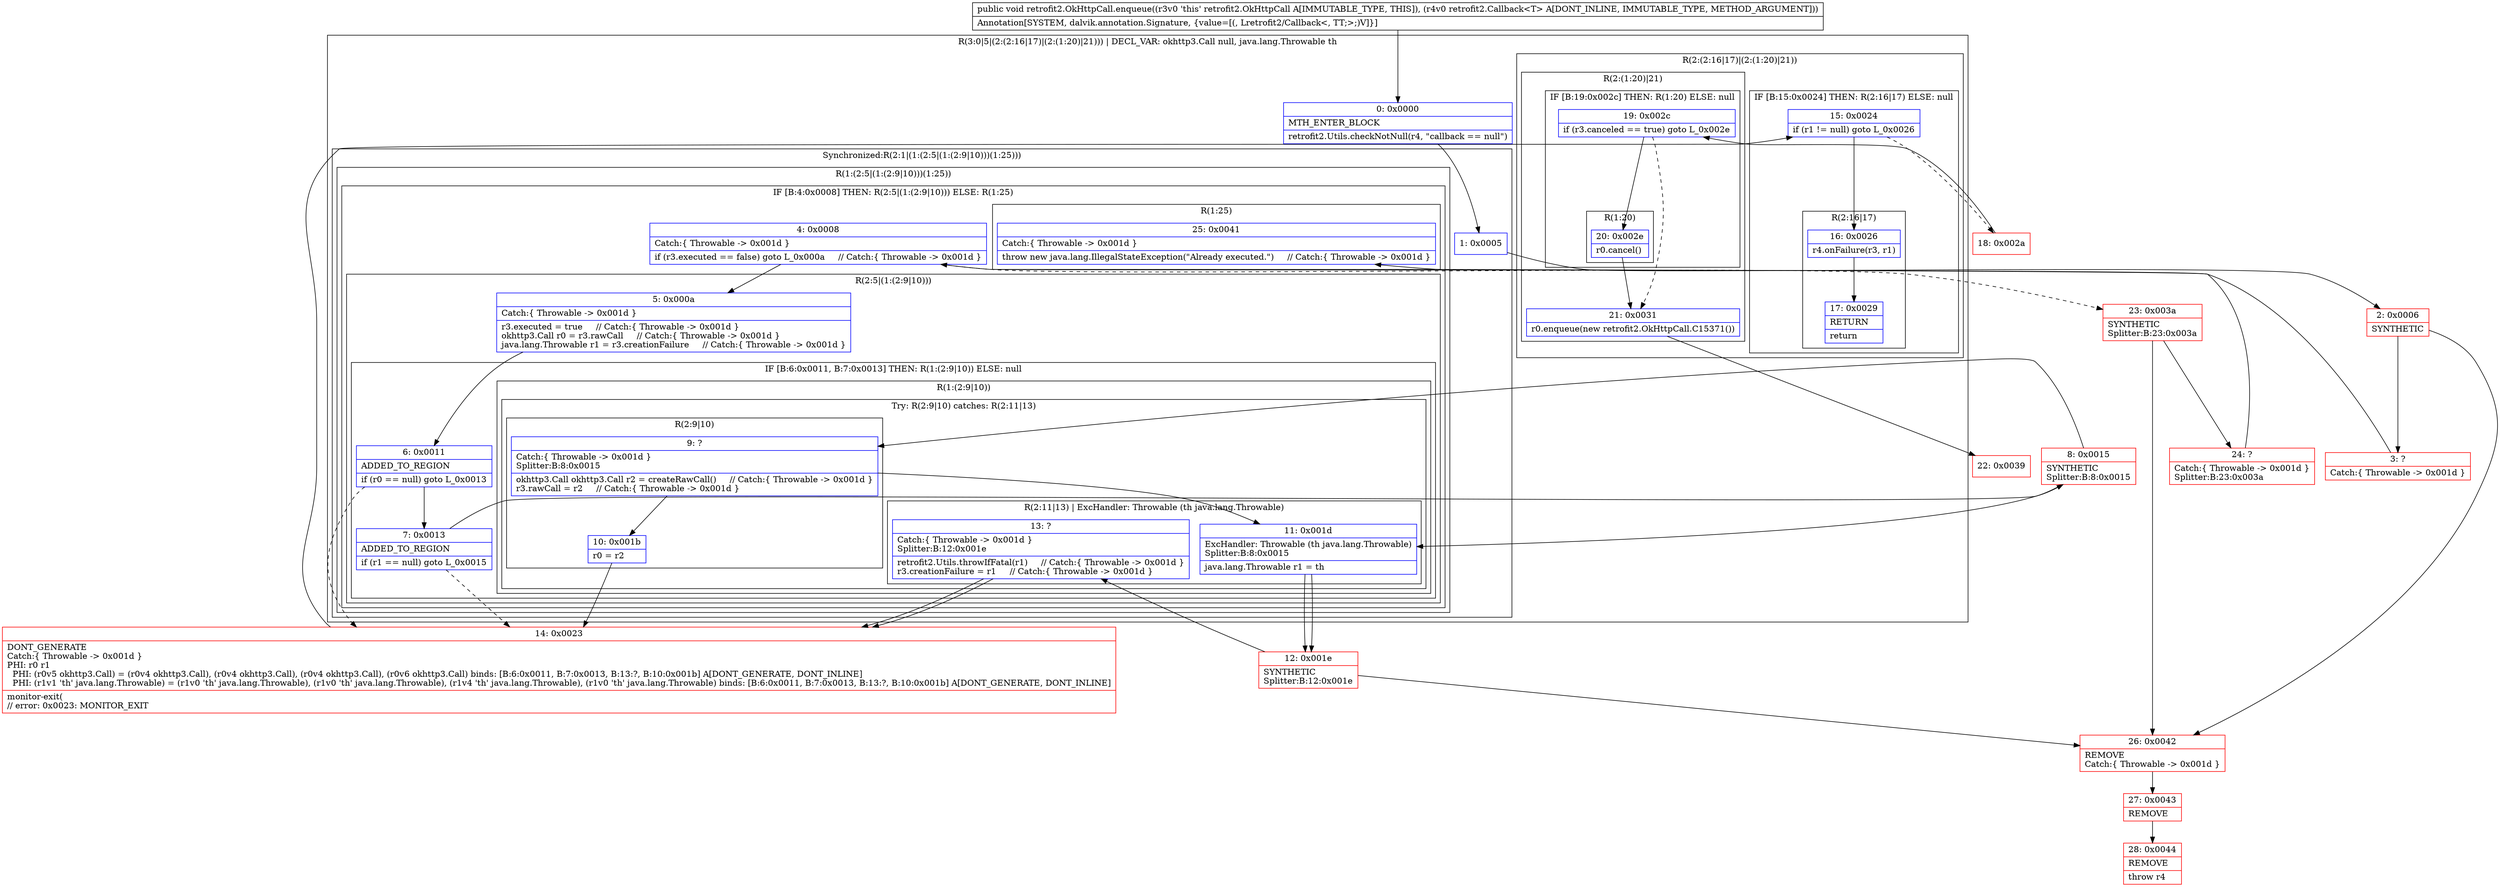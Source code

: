 digraph "CFG forretrofit2.OkHttpCall.enqueue(Lretrofit2\/Callback;)V" {
subgraph cluster_Region_1978049220 {
label = "R(3:0|5|(2:(2:16|17)|(2:(1:20)|21))) | DECL_VAR: okhttp3.Call null, java.lang.Throwable th\l";
node [shape=record,color=blue];
Node_0 [shape=record,label="{0\:\ 0x0000|MTH_ENTER_BLOCK\l|retrofit2.Utils.checkNotNull(r4, \"callback == null\")\l}"];
subgraph cluster_SynchronizedRegion_1548400759 {
label = "Synchronized:R(2:1|(1:(2:5|(1:(2:9|10)))(1:25)))";
node [shape=record,color=blue];
Node_1 [shape=record,label="{1\:\ 0x0005}"];
subgraph cluster_Region_276504559 {
label = "R(1:(2:5|(1:(2:9|10)))(1:25))";
node [shape=record,color=blue];
subgraph cluster_IfRegion_524849416 {
label = "IF [B:4:0x0008] THEN: R(2:5|(1:(2:9|10))) ELSE: R(1:25)";
node [shape=record,color=blue];
Node_4 [shape=record,label="{4\:\ 0x0008|Catch:\{ Throwable \-\> 0x001d \}\l|if (r3.executed == false) goto L_0x000a     \/\/ Catch:\{ Throwable \-\> 0x001d \}\l}"];
subgraph cluster_Region_763914487 {
label = "R(2:5|(1:(2:9|10)))";
node [shape=record,color=blue];
Node_5 [shape=record,label="{5\:\ 0x000a|Catch:\{ Throwable \-\> 0x001d \}\l|r3.executed = true     \/\/ Catch:\{ Throwable \-\> 0x001d \}\lokhttp3.Call r0 = r3.rawCall     \/\/ Catch:\{ Throwable \-\> 0x001d \}\ljava.lang.Throwable r1 = r3.creationFailure     \/\/ Catch:\{ Throwable \-\> 0x001d \}\l}"];
subgraph cluster_IfRegion_1033025072 {
label = "IF [B:6:0x0011, B:7:0x0013] THEN: R(1:(2:9|10)) ELSE: null";
node [shape=record,color=blue];
Node_6 [shape=record,label="{6\:\ 0x0011|ADDED_TO_REGION\l|if (r0 == null) goto L_0x0013\l}"];
Node_7 [shape=record,label="{7\:\ 0x0013|ADDED_TO_REGION\l|if (r1 == null) goto L_0x0015\l}"];
subgraph cluster_Region_1601761447 {
label = "R(1:(2:9|10))";
node [shape=record,color=blue];
subgraph cluster_TryCatchRegion_1459122751 {
label = "Try: R(2:9|10) catches: R(2:11|13)";
node [shape=record,color=blue];
subgraph cluster_Region_1053044871 {
label = "R(2:9|10)";
node [shape=record,color=blue];
Node_9 [shape=record,label="{9\:\ ?|Catch:\{ Throwable \-\> 0x001d \}\lSplitter:B:8:0x0015\l|okhttp3.Call okhttp3.Call r2 = createRawCall()     \/\/ Catch:\{ Throwable \-\> 0x001d \}\lr3.rawCall = r2     \/\/ Catch:\{ Throwable \-\> 0x001d \}\l}"];
Node_10 [shape=record,label="{10\:\ 0x001b|r0 = r2\l}"];
}
subgraph cluster_Region_587015123 {
label = "R(2:11|13) | ExcHandler: Throwable (th java.lang.Throwable)\l";
node [shape=record,color=blue];
Node_11 [shape=record,label="{11\:\ 0x001d|ExcHandler: Throwable (th java.lang.Throwable)\lSplitter:B:8:0x0015\l|java.lang.Throwable r1 = th\l}"];
Node_13 [shape=record,label="{13\:\ ?|Catch:\{ Throwable \-\> 0x001d \}\lSplitter:B:12:0x001e\l|retrofit2.Utils.throwIfFatal(r1)     \/\/ Catch:\{ Throwable \-\> 0x001d \}\lr3.creationFailure = r1     \/\/ Catch:\{ Throwable \-\> 0x001d \}\l}"];
}
}
}
}
}
subgraph cluster_Region_515152744 {
label = "R(1:25)";
node [shape=record,color=blue];
Node_25 [shape=record,label="{25\:\ 0x0041|Catch:\{ Throwable \-\> 0x001d \}\l|throw new java.lang.IllegalStateException(\"Already executed.\")     \/\/ Catch:\{ Throwable \-\> 0x001d \}\l}"];
}
}
}
}
subgraph cluster_Region_1169135975 {
label = "R(2:(2:16|17)|(2:(1:20)|21))";
node [shape=record,color=blue];
subgraph cluster_IfRegion_175514250 {
label = "IF [B:15:0x0024] THEN: R(2:16|17) ELSE: null";
node [shape=record,color=blue];
Node_15 [shape=record,label="{15\:\ 0x0024|if (r1 != null) goto L_0x0026\l}"];
subgraph cluster_Region_1123089642 {
label = "R(2:16|17)";
node [shape=record,color=blue];
Node_16 [shape=record,label="{16\:\ 0x0026|r4.onFailure(r3, r1)\l}"];
Node_17 [shape=record,label="{17\:\ 0x0029|RETURN\l|return\l}"];
}
}
subgraph cluster_Region_1025666296 {
label = "R(2:(1:20)|21)";
node [shape=record,color=blue];
subgraph cluster_IfRegion_1573561533 {
label = "IF [B:19:0x002c] THEN: R(1:20) ELSE: null";
node [shape=record,color=blue];
Node_19 [shape=record,label="{19\:\ 0x002c|if (r3.canceled == true) goto L_0x002e\l}"];
subgraph cluster_Region_1392732607 {
label = "R(1:20)";
node [shape=record,color=blue];
Node_20 [shape=record,label="{20\:\ 0x002e|r0.cancel()\l}"];
}
}
Node_21 [shape=record,label="{21\:\ 0x0031|r0.enqueue(new retrofit2.OkHttpCall.C15371())\l}"];
}
}
}
subgraph cluster_Region_587015123 {
label = "R(2:11|13) | ExcHandler: Throwable (th java.lang.Throwable)\l";
node [shape=record,color=blue];
Node_11 [shape=record,label="{11\:\ 0x001d|ExcHandler: Throwable (th java.lang.Throwable)\lSplitter:B:8:0x0015\l|java.lang.Throwable r1 = th\l}"];
Node_13 [shape=record,label="{13\:\ ?|Catch:\{ Throwable \-\> 0x001d \}\lSplitter:B:12:0x001e\l|retrofit2.Utils.throwIfFatal(r1)     \/\/ Catch:\{ Throwable \-\> 0x001d \}\lr3.creationFailure = r1     \/\/ Catch:\{ Throwable \-\> 0x001d \}\l}"];
}
Node_2 [shape=record,color=red,label="{2\:\ 0x0006|SYNTHETIC\l}"];
Node_3 [shape=record,color=red,label="{3\:\ ?|Catch:\{ Throwable \-\> 0x001d \}\l}"];
Node_8 [shape=record,color=red,label="{8\:\ 0x0015|SYNTHETIC\lSplitter:B:8:0x0015\l}"];
Node_12 [shape=record,color=red,label="{12\:\ 0x001e|SYNTHETIC\lSplitter:B:12:0x001e\l}"];
Node_14 [shape=record,color=red,label="{14\:\ 0x0023|DONT_GENERATE\lCatch:\{ Throwable \-\> 0x001d \}\lPHI: r0 r1 \l  PHI: (r0v5 okhttp3.Call) = (r0v4 okhttp3.Call), (r0v4 okhttp3.Call), (r0v4 okhttp3.Call), (r0v6 okhttp3.Call) binds: [B:6:0x0011, B:7:0x0013, B:13:?, B:10:0x001b] A[DONT_GENERATE, DONT_INLINE]\l  PHI: (r1v1 'th' java.lang.Throwable) = (r1v0 'th' java.lang.Throwable), (r1v0 'th' java.lang.Throwable), (r1v4 'th' java.lang.Throwable), (r1v0 'th' java.lang.Throwable) binds: [B:6:0x0011, B:7:0x0013, B:13:?, B:10:0x001b] A[DONT_GENERATE, DONT_INLINE]\l|monitor\-exit(\l\/\/ error: 0x0023: MONITOR_EXIT  \l}"];
Node_18 [shape=record,color=red,label="{18\:\ 0x002a}"];
Node_22 [shape=record,color=red,label="{22\:\ 0x0039}"];
Node_23 [shape=record,color=red,label="{23\:\ 0x003a|SYNTHETIC\lSplitter:B:23:0x003a\l}"];
Node_24 [shape=record,color=red,label="{24\:\ ?|Catch:\{ Throwable \-\> 0x001d \}\lSplitter:B:23:0x003a\l}"];
Node_26 [shape=record,color=red,label="{26\:\ 0x0042|REMOVE\lCatch:\{ Throwable \-\> 0x001d \}\l}"];
Node_27 [shape=record,color=red,label="{27\:\ 0x0043|REMOVE\l}"];
Node_28 [shape=record,color=red,label="{28\:\ 0x0044|REMOVE\l|throw r4\l}"];
MethodNode[shape=record,label="{public void retrofit2.OkHttpCall.enqueue((r3v0 'this' retrofit2.OkHttpCall A[IMMUTABLE_TYPE, THIS]), (r4v0 retrofit2.Callback\<T\> A[DONT_INLINE, IMMUTABLE_TYPE, METHOD_ARGUMENT]))  | Annotation[SYSTEM, dalvik.annotation.Signature, \{value=[(, Lretrofit2\/Callback\<, TT;\>;)V]\}]\l}"];
MethodNode -> Node_0;
Node_0 -> Node_1;
Node_1 -> Node_2;
Node_4 -> Node_5;
Node_4 -> Node_23[style=dashed];
Node_5 -> Node_6;
Node_6 -> Node_7;
Node_6 -> Node_14[style=dashed];
Node_7 -> Node_8;
Node_7 -> Node_14[style=dashed];
Node_9 -> Node_10;
Node_9 -> Node_11;
Node_10 -> Node_14;
Node_11 -> Node_12;
Node_13 -> Node_14;
Node_15 -> Node_16;
Node_15 -> Node_18[style=dashed];
Node_16 -> Node_17;
Node_19 -> Node_20;
Node_19 -> Node_21[style=dashed];
Node_20 -> Node_21;
Node_21 -> Node_22;
Node_11 -> Node_12;
Node_13 -> Node_14;
Node_2 -> Node_3;
Node_2 -> Node_26;
Node_3 -> Node_4;
Node_8 -> Node_9;
Node_8 -> Node_11;
Node_12 -> Node_13;
Node_12 -> Node_26;
Node_14 -> Node_15;
Node_18 -> Node_19;
Node_23 -> Node_24;
Node_23 -> Node_26;
Node_24 -> Node_25;
Node_26 -> Node_27;
Node_27 -> Node_28;
}


